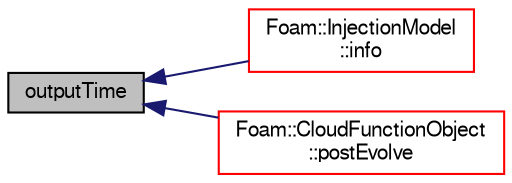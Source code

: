 digraph "outputTime"
{
  bgcolor="transparent";
  edge [fontname="FreeSans",fontsize="10",labelfontname="FreeSans",labelfontsize="10"];
  node [fontname="FreeSans",fontsize="10",shape=record];
  rankdir="LR";
  Node32 [label="outputTime",height=0.2,width=0.4,color="black", fillcolor="grey75", style="filled", fontcolor="black"];
  Node32 -> Node33 [dir="back",color="midnightblue",fontsize="10",style="solid",fontname="FreeSans"];
  Node33 [label="Foam::InjectionModel\l::info",height=0.2,width=0.4,color="red",URL="$a24074.html#a535c2aef67becff77ed292ab0eceb44c",tooltip="Write injection info to stream. "];
  Node32 -> Node35 [dir="back",color="midnightblue",fontsize="10",style="solid",fontname="FreeSans"];
  Node35 [label="Foam::CloudFunctionObject\l::postEvolve",height=0.2,width=0.4,color="red",URL="$a23970.html#a0bf23f36eb3424966e359419a566eb0a",tooltip="Post-evolve hook. "];
}
